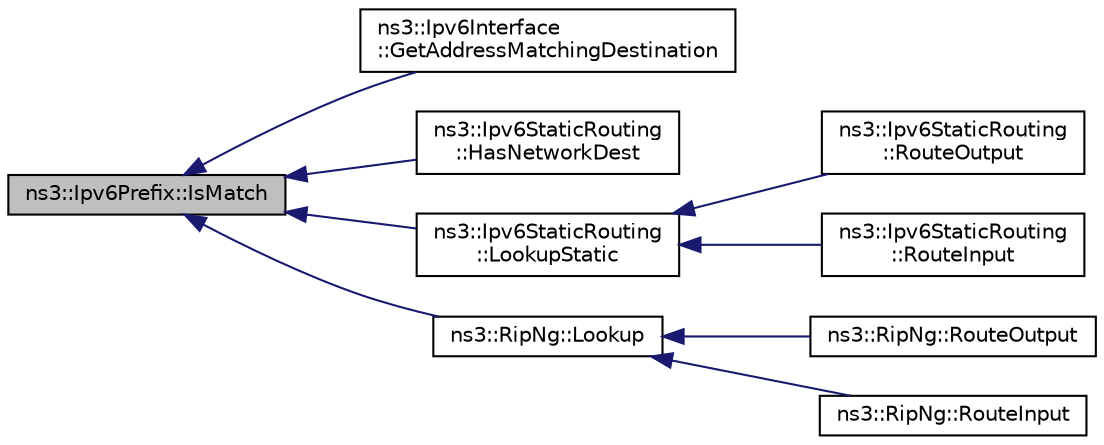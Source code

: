 digraph "ns3::Ipv6Prefix::IsMatch"
{
  edge [fontname="Helvetica",fontsize="10",labelfontname="Helvetica",labelfontsize="10"];
  node [fontname="Helvetica",fontsize="10",shape=record];
  rankdir="LR";
  Node1 [label="ns3::Ipv6Prefix::IsMatch",height=0.2,width=0.4,color="black", fillcolor="grey75", style="filled", fontcolor="black"];
  Node1 -> Node2 [dir="back",color="midnightblue",fontsize="10",style="solid"];
  Node2 [label="ns3::Ipv6Interface\l::GetAddressMatchingDestination",height=0.2,width=0.4,color="black", fillcolor="white", style="filled",URL="$de/d70/classns3_1_1Ipv6Interface.html#a476d272f8663e4d22c6ceb59300eb834",tooltip="Get an address which is in the same network prefix as destination. "];
  Node1 -> Node3 [dir="back",color="midnightblue",fontsize="10",style="solid"];
  Node3 [label="ns3::Ipv6StaticRouting\l::HasNetworkDest",height=0.2,width=0.4,color="black", fillcolor="white", style="filled",URL="$dc/df9/classns3_1_1Ipv6StaticRouting.html#a64cae9e90c2a35915bd5dae9ea84728d",tooltip="If the destination is already present in network destination list. "];
  Node1 -> Node4 [dir="back",color="midnightblue",fontsize="10",style="solid"];
  Node4 [label="ns3::Ipv6StaticRouting\l::LookupStatic",height=0.2,width=0.4,color="black", fillcolor="white", style="filled",URL="$dc/df9/classns3_1_1Ipv6StaticRouting.html#a53cafb0907cefabca6894c9d4dc6c154",tooltip="Lookup in the forwarding table for destination. "];
  Node4 -> Node5 [dir="back",color="midnightblue",fontsize="10",style="solid"];
  Node5 [label="ns3::Ipv6StaticRouting\l::RouteOutput",height=0.2,width=0.4,color="black", fillcolor="white", style="filled",URL="$dc/df9/classns3_1_1Ipv6StaticRouting.html#a494b7a870cc1af31ba11611128a067a6",tooltip="Query routing cache for an existing route, for an outbound packet. "];
  Node4 -> Node6 [dir="back",color="midnightblue",fontsize="10",style="solid"];
  Node6 [label="ns3::Ipv6StaticRouting\l::RouteInput",height=0.2,width=0.4,color="black", fillcolor="white", style="filled",URL="$dc/df9/classns3_1_1Ipv6StaticRouting.html#a33810db6250f018b4587dc34a43a80cb",tooltip="Route an input packet (to be forwarded or locally delivered) "];
  Node1 -> Node7 [dir="back",color="midnightblue",fontsize="10",style="solid"];
  Node7 [label="ns3::RipNg::Lookup",height=0.2,width=0.4,color="black", fillcolor="white", style="filled",URL="$da/d75/classns3_1_1RipNg.html#ac008f65e3fe915230191cb1099890489",tooltip="Lookup in the forwarding table for destination. "];
  Node7 -> Node8 [dir="back",color="midnightblue",fontsize="10",style="solid"];
  Node8 [label="ns3::RipNg::RouteOutput",height=0.2,width=0.4,color="black", fillcolor="white", style="filled",URL="$da/d75/classns3_1_1RipNg.html#acc42ebebc7e1b3ccb68c7be6b2f37f95",tooltip="Query routing cache for an existing route, for an outbound packet. "];
  Node7 -> Node9 [dir="back",color="midnightblue",fontsize="10",style="solid"];
  Node9 [label="ns3::RipNg::RouteInput",height=0.2,width=0.4,color="black", fillcolor="white", style="filled",URL="$da/d75/classns3_1_1RipNg.html#ad85da69a6006cd5089e1a69e7a6be13b",tooltip="Route an input packet (to be forwarded or locally delivered) "];
}
